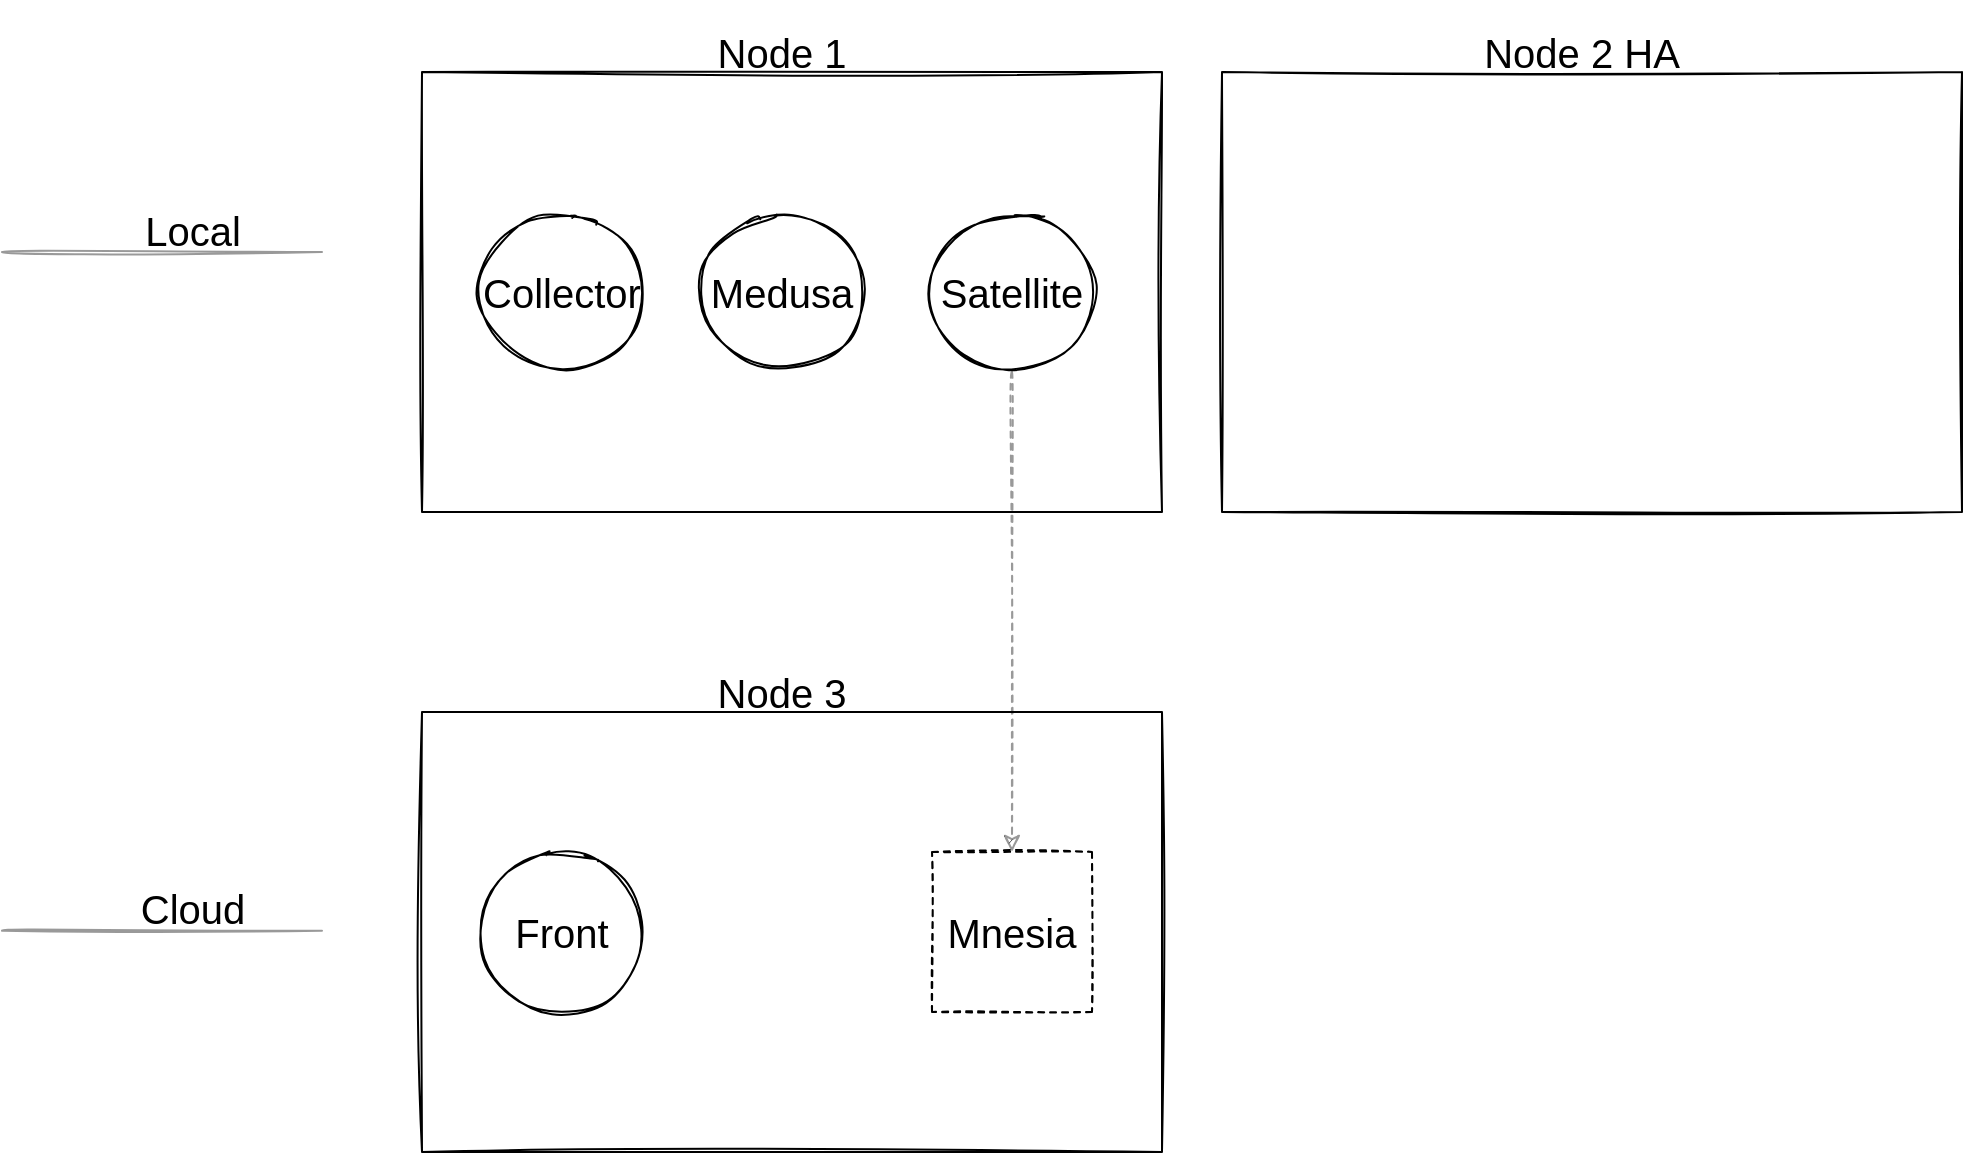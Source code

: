 <mxfile version="20.0.4" type="device"><diagram id="3OBI6bKUCNrow0J4AtKc" name="Page-1"><mxGraphModel dx="3373" dy="891" grid="1" gridSize="10" guides="1" tooltips="1" connect="1" arrows="1" fold="1" page="1" pageScale="1" pageWidth="850" pageHeight="1100" math="0" shadow="0"><root><mxCell id="0"/><mxCell id="1" parent="0"/><mxCell id="sGjEptqd30xsdf6nqyKv-4" value="" style="rounded=0;whiteSpace=wrap;html=1;fontColor=#7EA6E0;sketch=1;fillColor=none;" vertex="1" parent="1"><mxGeometry x="-680" y="300" width="370" height="220" as="geometry"/></mxCell><mxCell id="AYGv8pmLFMFhvYQ6LLX5-13" value="" style="endArrow=none;html=1;sketch=1;fontSize=20;strokeColor=default;opacity=40;curved=1;" parent="1" edge="1"><mxGeometry width="50" height="50" relative="1" as="geometry"><mxPoint x="-890" y="390" as="sourcePoint"/><mxPoint x="-730" y="390" as="targetPoint"/></mxGeometry></mxCell><mxCell id="AYGv8pmLFMFhvYQ6LLX5-14" value="Local" style="edgeLabel;html=1;align=center;verticalAlign=bottom;resizable=0;points=[];fontSize=20;labelPosition=center;verticalLabelPosition=top;labelBackgroundColor=none;" parent="AYGv8pmLFMFhvYQ6LLX5-13" vertex="1" connectable="0"><mxGeometry x="0.188" y="-3" relative="1" as="geometry"><mxPoint as="offset"/></mxGeometry></mxCell><mxCell id="sGjEptqd30xsdf6nqyKv-1" value="Medusa" style="ellipse;whiteSpace=wrap;html=1;aspect=fixed;fontSize=20;sketch=1;" vertex="1" parent="1"><mxGeometry x="-540" y="370" width="80" height="80" as="geometry"/></mxCell><mxCell id="sGjEptqd30xsdf6nqyKv-2" value="Collector" style="ellipse;whiteSpace=wrap;html=1;aspect=fixed;fontSize=20;sketch=1;" vertex="1" parent="1"><mxGeometry x="-650" y="370" width="80" height="80" as="geometry"/></mxCell><mxCell id="sGjEptqd30xsdf6nqyKv-3" value="Satellite" style="ellipse;whiteSpace=wrap;html=1;aspect=fixed;fontSize=20;sketch=1;" vertex="1" parent="1"><mxGeometry x="-425" y="370" width="80" height="80" as="geometry"/></mxCell><mxCell id="sGjEptqd30xsdf6nqyKv-5" value="&lt;font style=&quot;font-size: 20px;&quot;&gt;Node 1&lt;/font&gt;" style="text;html=1;strokeColor=none;fillColor=none;align=center;verticalAlign=middle;whiteSpace=wrap;rounded=0;sketch=1;fontSize=35;fontColor=#000000;" vertex="1" parent="1"><mxGeometry x="-560" y="270" width="120" height="30" as="geometry"/></mxCell><mxCell id="sGjEptqd30xsdf6nqyKv-6" value="" style="rounded=0;whiteSpace=wrap;html=1;fontColor=#7EA6E0;sketch=1;fillColor=none;" vertex="1" parent="1"><mxGeometry x="-280" y="300" width="370" height="220" as="geometry"/></mxCell><mxCell id="sGjEptqd30xsdf6nqyKv-7" value="&lt;font style=&quot;font-size: 20px;&quot;&gt;Node 2 HA&lt;br&gt;&lt;/font&gt;" style="text;html=1;strokeColor=none;fillColor=none;align=center;verticalAlign=middle;whiteSpace=wrap;rounded=0;sketch=1;fontSize=35;fontColor=#000000;" vertex="1" parent="1"><mxGeometry x="-160" y="270" width="120" height="30" as="geometry"/></mxCell><mxCell id="sGjEptqd30xsdf6nqyKv-8" value="" style="rounded=0;whiteSpace=wrap;html=1;fontColor=#7EA6E0;sketch=1;fillColor=none;" vertex="1" parent="1"><mxGeometry x="-680" y="620" width="370" height="220" as="geometry"/></mxCell><mxCell id="sGjEptqd30xsdf6nqyKv-9" value="&lt;font style=&quot;font-size: 20px;&quot;&gt;Node 3&lt;br&gt;&lt;/font&gt;" style="text;html=1;strokeColor=none;fillColor=none;align=center;verticalAlign=middle;whiteSpace=wrap;rounded=0;sketch=1;fontSize=35;fontColor=#000000;" vertex="1" parent="1"><mxGeometry x="-560" y="590" width="120" height="30" as="geometry"/></mxCell><mxCell id="sGjEptqd30xsdf6nqyKv-10" value="" style="endArrow=none;html=1;sketch=1;fontSize=20;strokeColor=default;opacity=40;curved=1;" edge="1" parent="1"><mxGeometry width="50" height="50" relative="1" as="geometry"><mxPoint x="-890.0" y="729.41" as="sourcePoint"/><mxPoint x="-730.0" y="729.41" as="targetPoint"/></mxGeometry></mxCell><mxCell id="sGjEptqd30xsdf6nqyKv-11" value="Cloud" style="edgeLabel;html=1;align=center;verticalAlign=bottom;resizable=0;points=[];fontSize=20;labelPosition=center;verticalLabelPosition=top;labelBackgroundColor=none;" vertex="1" connectable="0" parent="sGjEptqd30xsdf6nqyKv-10"><mxGeometry x="0.188" y="-3" relative="1" as="geometry"><mxPoint as="offset"/></mxGeometry></mxCell><mxCell id="sGjEptqd30xsdf6nqyKv-12" value="Front" style="ellipse;whiteSpace=wrap;html=1;aspect=fixed;fontSize=20;sketch=1;" vertex="1" parent="1"><mxGeometry x="-650" y="690" width="80" height="80" as="geometry"/></mxCell><mxCell id="sGjEptqd30xsdf6nqyKv-13" value="Mnesia" style="whiteSpace=wrap;html=1;aspect=fixed;fontSize=20;sketch=1;dashed=1;" vertex="1" parent="1"><mxGeometry x="-425" y="690" width="80" height="80" as="geometry"/></mxCell><mxCell id="sGjEptqd30xsdf6nqyKv-15" style="edgeStyle=orthogonalEdgeStyle;orthogonalLoop=1;jettySize=auto;html=1;exitX=0.5;exitY=1;exitDx=0;exitDy=0;entryX=0.5;entryY=0;entryDx=0;entryDy=0;fontSize=20;curved=1;sketch=1;strokeColor=default;opacity=40;dashed=1;" edge="1" parent="1" source="sGjEptqd30xsdf6nqyKv-3" target="sGjEptqd30xsdf6nqyKv-13"><mxGeometry relative="1" as="geometry"><mxPoint x="-33.72" y="630.03" as="sourcePoint"/><mxPoint x="-166.22" y="782.53" as="targetPoint"/></mxGeometry></mxCell></root></mxGraphModel></diagram></mxfile>